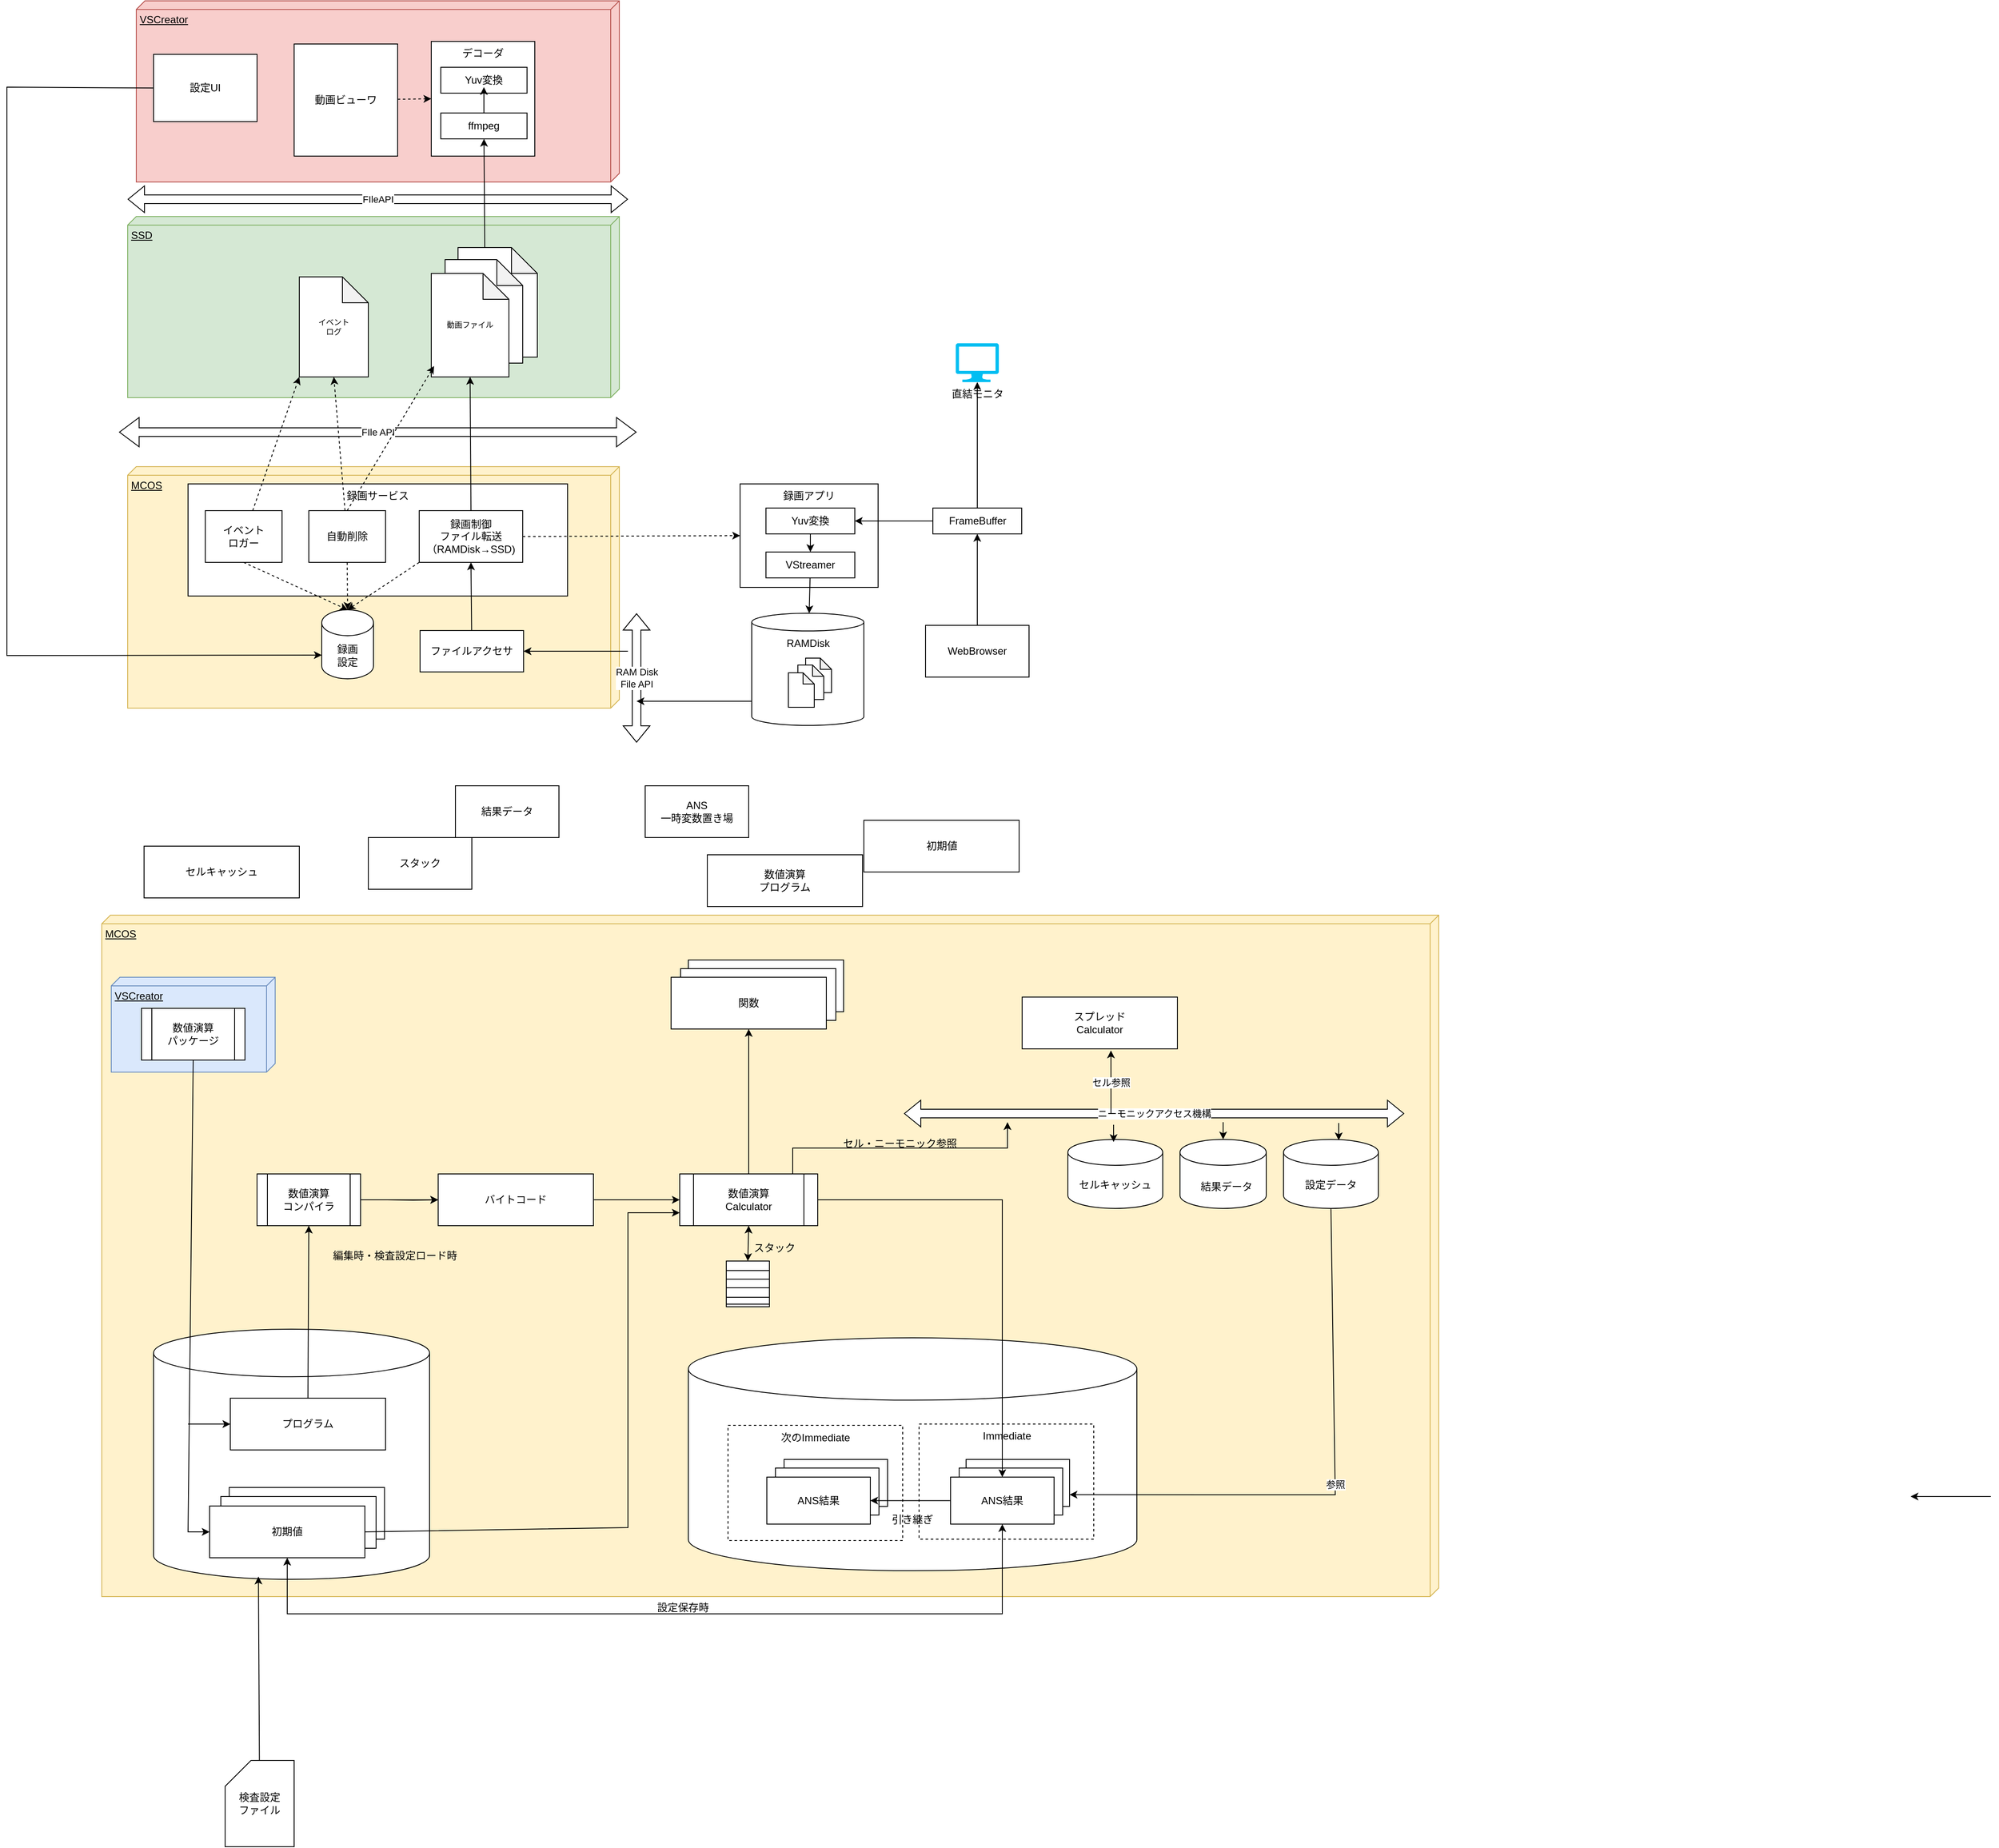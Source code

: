 <mxfile version="27.0.9">
  <diagram name="ページ1" id="sQvZkpDGWBvRYiGQjWFD">
    <mxGraphModel dx="2384" dy="1179" grid="1" gridSize="10" guides="1" tooltips="1" connect="1" arrows="1" fold="1" page="1" pageScale="1" pageWidth="827" pageHeight="1169" math="0" shadow="0">
      <root>
        <mxCell id="0" />
        <mxCell id="1" parent="0" />
        <mxCell id="z3cWCiB7cAhFi7ba4ayj-67" value="MCOS" style="verticalAlign=top;align=left;spacingTop=8;spacingLeft=2;spacingRight=12;shape=cube;size=10;direction=south;fontStyle=4;html=1;whiteSpace=wrap;fillColor=#fff2cc;strokeColor=#d6b656;" parent="1" vertex="1">
          <mxGeometry x="70" y="1070" width="1550" height="790" as="geometry" />
        </mxCell>
        <mxCell id="z3cWCiB7cAhFi7ba4ayj-28" value="" style="shape=cylinder3;whiteSpace=wrap;html=1;boundedLbl=1;backgroundOutline=1;size=36.143;" parent="1" vertex="1">
          <mxGeometry x="750" y="1560" width="520" height="270" as="geometry" />
        </mxCell>
        <mxCell id="z3cWCiB7cAhFi7ba4ayj-61" value="次のImmediate" style="rounded=0;whiteSpace=wrap;html=1;verticalAlign=top;dashed=1;" parent="1" vertex="1">
          <mxGeometry x="796" y="1661.5" width="202.5" height="133.5" as="geometry" />
        </mxCell>
        <mxCell id="z3cWCiB7cAhFi7ba4ayj-59" value="Immediate" style="rounded=0;whiteSpace=wrap;html=1;verticalAlign=top;dashed=1;" parent="1" vertex="1">
          <mxGeometry x="1017.5" y="1660" width="202.5" height="133.5" as="geometry" />
        </mxCell>
        <mxCell id="-WGEHsa4TVuahqUQFX7x-6" value="MCOS" style="verticalAlign=top;align=left;spacingTop=8;spacingLeft=2;spacingRight=12;shape=cube;size=10;direction=south;fontStyle=4;html=1;whiteSpace=wrap;fillColor=#fff2cc;strokeColor=#d6b656;" parent="1" vertex="1">
          <mxGeometry x="100" y="550" width="570" height="280" as="geometry" />
        </mxCell>
        <mxCell id="-WGEHsa4TVuahqUQFX7x-60" value="録画サービス" style="rounded=0;whiteSpace=wrap;html=1;verticalAlign=top;" parent="1" vertex="1">
          <mxGeometry x="170" y="570" width="440" height="130" as="geometry" />
        </mxCell>
        <mxCell id="-WGEHsa4TVuahqUQFX7x-14" value="VSCreator" style="verticalAlign=top;align=left;spacingTop=8;spacingLeft=2;spacingRight=12;shape=cube;size=10;direction=south;fontStyle=4;html=1;whiteSpace=wrap;fillColor=#dae8fc;strokeColor=#6c8ebf;" parent="1" vertex="1">
          <mxGeometry x="81" y="1142" width="190" height="110" as="geometry" />
        </mxCell>
        <mxCell id="-WGEHsa4TVuahqUQFX7x-38" value="録画アプリ" style="rounded=0;whiteSpace=wrap;html=1;verticalAlign=top;" parent="1" vertex="1">
          <mxGeometry x="810" y="570" width="160" height="120" as="geometry" />
        </mxCell>
        <mxCell id="-WGEHsa4TVuahqUQFX7x-1" value="SSD" style="verticalAlign=top;align=left;spacingTop=8;spacingLeft=2;spacingRight=12;shape=cube;size=10;direction=south;fontStyle=4;html=1;whiteSpace=wrap;fillColor=#d5e8d4;strokeColor=#82b366;" parent="1" vertex="1">
          <mxGeometry x="100" y="260" width="570" height="210" as="geometry" />
        </mxCell>
        <mxCell id="-WGEHsa4TVuahqUQFX7x-2" value="" style="shape=note;whiteSpace=wrap;html=1;backgroundOutline=1;darkOpacity=0.05;fontSize=9;" parent="1" vertex="1">
          <mxGeometry x="483" y="296" width="92" height="127" as="geometry" />
        </mxCell>
        <mxCell id="-WGEHsa4TVuahqUQFX7x-3" value="動画ファイル" style="shape=note;whiteSpace=wrap;html=1;backgroundOutline=1;darkOpacity=0.05;fontSize=9;" parent="1" vertex="1">
          <mxGeometry x="468" y="310" width="90" height="120" as="geometry" />
        </mxCell>
        <mxCell id="-WGEHsa4TVuahqUQFX7x-4" value="動画ファイル" style="shape=note;whiteSpace=wrap;html=1;backgroundOutline=1;darkOpacity=0.05;fontSize=9;" parent="1" vertex="1">
          <mxGeometry x="452" y="326" width="90" height="120" as="geometry" />
        </mxCell>
        <mxCell id="-WGEHsa4TVuahqUQFX7x-5" value="イベント&lt;div&gt;ログ&lt;/div&gt;" style="shape=note;whiteSpace=wrap;html=1;backgroundOutline=1;darkOpacity=0.05;fontSize=9;" parent="1" vertex="1">
          <mxGeometry x="299" y="330" width="80" height="116" as="geometry" />
        </mxCell>
        <mxCell id="-WGEHsa4TVuahqUQFX7x-7" value="VSCreator" style="verticalAlign=top;align=left;spacingTop=8;spacingLeft=2;spacingRight=12;shape=cube;size=10;direction=south;fontStyle=4;html=1;whiteSpace=wrap;fillColor=#f8cecc;strokeColor=#b85450;" parent="1" vertex="1">
          <mxGeometry x="110" y="10" width="560" height="210" as="geometry" />
        </mxCell>
        <mxCell id="-WGEHsa4TVuahqUQFX7x-8" value="FIle API" style="shape=flexArrow;endArrow=classic;startArrow=classic;html=1;rounded=0;fillColor=default;endWidth=23.077;endSize=7.262;startWidth=23.077;startSize=7.262;" parent="1" edge="1">
          <mxGeometry width="100" height="100" relative="1" as="geometry">
            <mxPoint x="90" y="510" as="sourcePoint" />
            <mxPoint x="690" y="510" as="targetPoint" />
            <Array as="points" />
          </mxGeometry>
        </mxCell>
        <mxCell id="-WGEHsa4TVuahqUQFX7x-9" value="動画ビューワ" style="rounded=0;whiteSpace=wrap;html=1;" parent="1" vertex="1">
          <mxGeometry x="293" y="60" width="120" height="130" as="geometry" />
        </mxCell>
        <mxCell id="-WGEHsa4TVuahqUQFX7x-10" value="設定UI" style="rounded=0;whiteSpace=wrap;html=1;" parent="1" vertex="1">
          <mxGeometry x="130" y="72" width="120" height="78" as="geometry" />
        </mxCell>
        <mxCell id="-WGEHsa4TVuahqUQFX7x-11" value="録画&lt;div&gt;設定&lt;/div&gt;" style="shape=cylinder3;whiteSpace=wrap;html=1;boundedLbl=1;backgroundOutline=1;size=15;" parent="1" vertex="1">
          <mxGeometry x="325" y="716" width="60" height="80" as="geometry" />
        </mxCell>
        <mxCell id="-WGEHsa4TVuahqUQFX7x-12" value="" style="endArrow=classic;html=1;rounded=0;exitX=0;exitY=0.5;exitDx=0;exitDy=0;entryX=0;entryY=0;entryDx=0;entryDy=52.5;entryPerimeter=0;" parent="1" source="-WGEHsa4TVuahqUQFX7x-10" target="-WGEHsa4TVuahqUQFX7x-11" edge="1">
          <mxGeometry width="50" height="50" relative="1" as="geometry">
            <mxPoint x="90" y="50.0" as="sourcePoint" />
            <mxPoint x="99" y="637.348" as="targetPoint" />
            <Array as="points">
              <mxPoint x="-40" y="110" />
              <mxPoint x="-40" y="769" />
            </Array>
          </mxGeometry>
        </mxCell>
        <mxCell id="-WGEHsa4TVuahqUQFX7x-13" value="録画制御&lt;div&gt;ファイル転送&lt;/div&gt;&lt;div&gt;（RAMDisk→SSD)&lt;/div&gt;" style="rounded=0;whiteSpace=wrap;html=1;" parent="1" vertex="1">
          <mxGeometry x="438" y="601" width="120" height="60" as="geometry" />
        </mxCell>
        <mxCell id="-WGEHsa4TVuahqUQFX7x-15" value="RAM Disk&lt;div&gt;File API&lt;/div&gt;" style="shape=flexArrow;endArrow=classic;startArrow=classic;html=1;rounded=0;" parent="1" edge="1">
          <mxGeometry width="100" height="100" relative="1" as="geometry">
            <mxPoint x="690" y="870" as="sourcePoint" />
            <mxPoint x="690" y="720" as="targetPoint" />
          </mxGeometry>
        </mxCell>
        <mxCell id="-WGEHsa4TVuahqUQFX7x-17" value="WebBrowser" style="rounded=0;whiteSpace=wrap;html=1;" parent="1" vertex="1">
          <mxGeometry x="1025" y="734" width="120" height="60" as="geometry" />
        </mxCell>
        <mxCell id="-WGEHsa4TVuahqUQFX7x-18" value="直結モニタ" style="verticalLabelPosition=bottom;html=1;verticalAlign=top;align=center;strokeColor=none;fillColor=#00BEF2;shape=mxgraph.azure.computer;pointerEvents=1;" parent="1" vertex="1">
          <mxGeometry x="1060" y="407" width="50" height="45" as="geometry" />
        </mxCell>
        <mxCell id="-WGEHsa4TVuahqUQFX7x-19" value="FrameBuffer" style="rounded=0;whiteSpace=wrap;html=1;" parent="1" vertex="1">
          <mxGeometry x="1033.5" y="598" width="103" height="30" as="geometry" />
        </mxCell>
        <mxCell id="-WGEHsa4TVuahqUQFX7x-22" value="Yuv変換" style="rounded=0;whiteSpace=wrap;html=1;" parent="1" vertex="1">
          <mxGeometry x="840" y="598" width="103" height="30" as="geometry" />
        </mxCell>
        <mxCell id="-WGEHsa4TVuahqUQFX7x-23" value="VStreamer" style="rounded=0;whiteSpace=wrap;html=1;" parent="1" vertex="1">
          <mxGeometry x="840" y="649" width="103" height="30" as="geometry" />
        </mxCell>
        <mxCell id="-WGEHsa4TVuahqUQFX7x-25" value="RAMDisk" style="shape=cylinder3;whiteSpace=wrap;html=1;boundedLbl=1;backgroundOutline=1;size=10.231;verticalAlign=top;" parent="1" vertex="1">
          <mxGeometry x="823.5" y="720" width="130" height="130" as="geometry" />
        </mxCell>
        <mxCell id="-WGEHsa4TVuahqUQFX7x-28" value="" style="shape=note;whiteSpace=wrap;html=1;backgroundOutline=1;darkOpacity=0.05;fontSize=9;size=13;" parent="1" vertex="1">
          <mxGeometry x="886" y="772" width="30" height="40" as="geometry" />
        </mxCell>
        <mxCell id="-WGEHsa4TVuahqUQFX7x-30" value="" style="shape=note;whiteSpace=wrap;html=1;backgroundOutline=1;darkOpacity=0.05;fontSize=9;size=13;" parent="1" vertex="1">
          <mxGeometry x="877" y="780" width="30" height="40" as="geometry" />
        </mxCell>
        <mxCell id="-WGEHsa4TVuahqUQFX7x-31" value="" style="shape=note;whiteSpace=wrap;html=1;backgroundOutline=1;darkOpacity=0.05;fontSize=9;size=13;" parent="1" vertex="1">
          <mxGeometry x="866" y="789" width="30" height="40" as="geometry" />
        </mxCell>
        <mxCell id="-WGEHsa4TVuahqUQFX7x-36" value="" style="endArrow=classic;html=1;rounded=0;entryX=0.5;entryY=1;entryDx=0;entryDy=0;exitX=0.5;exitY=0;exitDx=0;exitDy=0;" parent="1" source="-WGEHsa4TVuahqUQFX7x-17" target="-WGEHsa4TVuahqUQFX7x-19" edge="1">
          <mxGeometry width="50" height="50" relative="1" as="geometry">
            <mxPoint x="1080" y="736" as="sourcePoint" />
            <mxPoint x="1130" y="706" as="targetPoint" />
          </mxGeometry>
        </mxCell>
        <mxCell id="-WGEHsa4TVuahqUQFX7x-37" value="" style="endArrow=classic;html=1;rounded=0;exitX=0.5;exitY=0;exitDx=0;exitDy=0;" parent="1" source="-WGEHsa4TVuahqUQFX7x-19" target="-WGEHsa4TVuahqUQFX7x-18" edge="1">
          <mxGeometry width="50" height="50" relative="1" as="geometry">
            <mxPoint x="1095" y="748" as="sourcePoint" />
            <mxPoint x="1095" y="649" as="targetPoint" />
          </mxGeometry>
        </mxCell>
        <mxCell id="-WGEHsa4TVuahqUQFX7x-40" value="" style="endArrow=classic;html=1;rounded=0;entryX=1;entryY=0.5;entryDx=0;entryDy=0;exitX=0;exitY=0.5;exitDx=0;exitDy=0;" parent="1" source="-WGEHsa4TVuahqUQFX7x-19" target="-WGEHsa4TVuahqUQFX7x-22" edge="1">
          <mxGeometry width="50" height="50" relative="1" as="geometry">
            <mxPoint x="1095" y="741" as="sourcePoint" />
            <mxPoint x="1095" y="642" as="targetPoint" />
          </mxGeometry>
        </mxCell>
        <mxCell id="-WGEHsa4TVuahqUQFX7x-41" value="" style="endArrow=classic;html=1;rounded=0;entryX=0.5;entryY=0;entryDx=0;entryDy=0;exitX=0.5;exitY=1;exitDx=0;exitDy=0;" parent="1" source="-WGEHsa4TVuahqUQFX7x-22" target="-WGEHsa4TVuahqUQFX7x-23" edge="1">
          <mxGeometry width="50" height="50" relative="1" as="geometry">
            <mxPoint x="1044" y="623" as="sourcePoint" />
            <mxPoint x="953" y="623" as="targetPoint" />
          </mxGeometry>
        </mxCell>
        <mxCell id="-WGEHsa4TVuahqUQFX7x-42" value="" style="endArrow=classic;html=1;rounded=0;" parent="1" source="-WGEHsa4TVuahqUQFX7x-23" target="-WGEHsa4TVuahqUQFX7x-25" edge="1">
          <mxGeometry width="50" height="50" relative="1" as="geometry">
            <mxPoint x="890" y="690" as="sourcePoint" />
            <mxPoint x="901" y="666" as="targetPoint" />
          </mxGeometry>
        </mxCell>
        <mxCell id="-WGEHsa4TVuahqUQFX7x-43" value="" style="endArrow=classic;html=1;rounded=0;entryX=0;entryY=0.5;entryDx=0;entryDy=0;dashed=1;exitX=1;exitY=0.5;exitDx=0;exitDy=0;" parent="1" source="-WGEHsa4TVuahqUQFX7x-13" target="-WGEHsa4TVuahqUQFX7x-38" edge="1">
          <mxGeometry width="50" height="50" relative="1" as="geometry">
            <mxPoint x="560" y="620" as="sourcePoint" />
            <mxPoint x="540" y="650" as="targetPoint" />
          </mxGeometry>
        </mxCell>
        <mxCell id="-WGEHsa4TVuahqUQFX7x-45" value="" style="endArrow=classic;html=1;rounded=0;exitX=0;exitY=0.5;exitDx=0;exitDy=0;exitPerimeter=0;" parent="1" edge="1">
          <mxGeometry width="50" height="50" relative="1" as="geometry">
            <mxPoint x="823.5" y="822" as="sourcePoint" />
            <mxPoint x="690" y="822" as="targetPoint" />
          </mxGeometry>
        </mxCell>
        <mxCell id="-WGEHsa4TVuahqUQFX7x-46" value="" style="endArrow=classic;html=1;rounded=0;dashed=1;exitX=0;exitY=1;exitDx=0;exitDy=0;entryX=0.5;entryY=0;entryDx=0;entryDy=0;entryPerimeter=0;" parent="1" source="-WGEHsa4TVuahqUQFX7x-13" target="-WGEHsa4TVuahqUQFX7x-11" edge="1">
          <mxGeometry width="50" height="50" relative="1" as="geometry">
            <mxPoint x="370" y="720" as="sourcePoint" />
            <mxPoint x="420" y="670" as="targetPoint" />
          </mxGeometry>
        </mxCell>
        <mxCell id="-WGEHsa4TVuahqUQFX7x-47" value="" style="endArrow=classic;html=1;rounded=0;" parent="1" target="-WGEHsa4TVuahqUQFX7x-48" edge="1">
          <mxGeometry width="50" height="50" relative="1" as="geometry">
            <mxPoint x="680" y="764" as="sourcePoint" />
            <mxPoint x="300" y="920" as="targetPoint" />
          </mxGeometry>
        </mxCell>
        <mxCell id="-WGEHsa4TVuahqUQFX7x-48" value="ファイルアクセサ" style="rounded=0;whiteSpace=wrap;html=1;" parent="1" vertex="1">
          <mxGeometry x="439" y="740" width="120" height="48" as="geometry" />
        </mxCell>
        <mxCell id="-WGEHsa4TVuahqUQFX7x-49" value="" style="endArrow=classic;html=1;rounded=0;entryX=0.5;entryY=1;entryDx=0;entryDy=0;" parent="1" source="-WGEHsa4TVuahqUQFX7x-48" target="-WGEHsa4TVuahqUQFX7x-13" edge="1">
          <mxGeometry width="50" height="50" relative="1" as="geometry">
            <mxPoint x="390" y="930" as="sourcePoint" />
            <mxPoint x="498" y="740" as="targetPoint" />
          </mxGeometry>
        </mxCell>
        <mxCell id="-WGEHsa4TVuahqUQFX7x-50" value="" style="endArrow=classic;html=1;rounded=0;entryX=0.5;entryY=1;entryDx=0;entryDy=0;entryPerimeter=0;exitX=0.5;exitY=0;exitDx=0;exitDy=0;" parent="1" source="-WGEHsa4TVuahqUQFX7x-13" target="-WGEHsa4TVuahqUQFX7x-4" edge="1">
          <mxGeometry width="50" height="50" relative="1" as="geometry">
            <mxPoint x="480" y="590" as="sourcePoint" />
            <mxPoint x="530" y="540" as="targetPoint" />
          </mxGeometry>
        </mxCell>
        <mxCell id="-WGEHsa4TVuahqUQFX7x-51" value="自動削除" style="rounded=0;whiteSpace=wrap;html=1;" parent="1" vertex="1">
          <mxGeometry x="310" y="601" width="89" height="60" as="geometry" />
        </mxCell>
        <mxCell id="-WGEHsa4TVuahqUQFX7x-52" value="" style="endArrow=classic;html=1;rounded=0;dashed=1;entryX=0.5;entryY=1;entryDx=0;entryDy=0;entryPerimeter=0;" parent="1" source="-WGEHsa4TVuahqUQFX7x-51" target="-WGEHsa4TVuahqUQFX7x-5" edge="1">
          <mxGeometry width="50" height="50" relative="1" as="geometry">
            <mxPoint x="448" y="666" as="sourcePoint" />
            <mxPoint x="200" y="753" as="targetPoint" />
          </mxGeometry>
        </mxCell>
        <mxCell id="-WGEHsa4TVuahqUQFX7x-54" value="イベント&lt;div&gt;ロガー&lt;/div&gt;" style="rounded=0;whiteSpace=wrap;html=1;" parent="1" vertex="1">
          <mxGeometry x="190" y="601" width="89" height="60" as="geometry" />
        </mxCell>
        <mxCell id="-WGEHsa4TVuahqUQFX7x-55" value="" style="endArrow=classic;html=1;rounded=0;dashed=1;entryX=0.036;entryY=0.895;entryDx=0;entryDy=0;entryPerimeter=0;exitX=0.5;exitY=0;exitDx=0;exitDy=0;" parent="1" source="-WGEHsa4TVuahqUQFX7x-51" target="-WGEHsa4TVuahqUQFX7x-4" edge="1">
          <mxGeometry width="50" height="50" relative="1" as="geometry">
            <mxPoint x="350" y="590" as="sourcePoint" />
            <mxPoint x="349" y="456" as="targetPoint" />
          </mxGeometry>
        </mxCell>
        <mxCell id="-WGEHsa4TVuahqUQFX7x-57" value="" style="endArrow=classic;html=1;rounded=0;dashed=1;entryX=0;entryY=1;entryDx=0;entryDy=0;entryPerimeter=0;" parent="1" source="-WGEHsa4TVuahqUQFX7x-54" target="-WGEHsa4TVuahqUQFX7x-5" edge="1">
          <mxGeometry width="50" height="50" relative="1" as="geometry">
            <mxPoint x="362" y="600" as="sourcePoint" />
            <mxPoint x="349" y="456" as="targetPoint" />
          </mxGeometry>
        </mxCell>
        <mxCell id="-WGEHsa4TVuahqUQFX7x-62" value="デコーダ" style="rounded=0;whiteSpace=wrap;html=1;verticalAlign=top;" parent="1" vertex="1">
          <mxGeometry x="452" y="57" width="120" height="133" as="geometry" />
        </mxCell>
        <mxCell id="-WGEHsa4TVuahqUQFX7x-63" value="ffmpeg" style="rounded=0;whiteSpace=wrap;html=1;" parent="1" vertex="1">
          <mxGeometry x="463" y="140" width="100" height="30" as="geometry" />
        </mxCell>
        <mxCell id="-WGEHsa4TVuahqUQFX7x-64" value="Yuv変換" style="rounded=0;whiteSpace=wrap;html=1;" parent="1" vertex="1">
          <mxGeometry x="463" y="87" width="100" height="30" as="geometry" />
        </mxCell>
        <mxCell id="-WGEHsa4TVuahqUQFX7x-66" value="" style="endArrow=classic;html=1;rounded=0;dashed=1;exitX=0.5;exitY=1;exitDx=0;exitDy=0;entryX=0.5;entryY=0;entryDx=0;entryDy=0;entryPerimeter=0;" parent="1" source="-WGEHsa4TVuahqUQFX7x-51" target="-WGEHsa4TVuahqUQFX7x-11" edge="1">
          <mxGeometry width="50" height="50" relative="1" as="geometry">
            <mxPoint x="448" y="671" as="sourcePoint" />
            <mxPoint x="269" y="752" as="targetPoint" />
          </mxGeometry>
        </mxCell>
        <mxCell id="-WGEHsa4TVuahqUQFX7x-67" value="" style="endArrow=classic;html=1;rounded=0;dashed=1;exitX=0.5;exitY=1;exitDx=0;exitDy=0;entryX=0.5;entryY=0;entryDx=0;entryDy=0;entryPerimeter=0;" parent="1" source="-WGEHsa4TVuahqUQFX7x-54" target="-WGEHsa4TVuahqUQFX7x-11" edge="1">
          <mxGeometry width="50" height="50" relative="1" as="geometry">
            <mxPoint x="365" y="671" as="sourcePoint" />
            <mxPoint x="269" y="741" as="targetPoint" />
          </mxGeometry>
        </mxCell>
        <mxCell id="-WGEHsa4TVuahqUQFX7x-69" value="FIleAPI" style="shape=flexArrow;endArrow=classic;startArrow=classic;html=1;rounded=0;fillColor=default;" parent="1" edge="1">
          <mxGeometry width="100" height="100" relative="1" as="geometry">
            <mxPoint x="100" y="240" as="sourcePoint" />
            <mxPoint x="680" y="240" as="targetPoint" />
          </mxGeometry>
        </mxCell>
        <mxCell id="-WGEHsa4TVuahqUQFX7x-61" value="" style="endArrow=classic;html=1;rounded=0;exitX=0;exitY=0;exitDx=31;exitDy=0;exitPerimeter=0;" parent="1" source="-WGEHsa4TVuahqUQFX7x-2" target="-WGEHsa4TVuahqUQFX7x-63" edge="1">
          <mxGeometry width="50" height="50" relative="1" as="geometry">
            <mxPoint x="508" y="611" as="sourcePoint" />
            <mxPoint x="507" y="456" as="targetPoint" />
          </mxGeometry>
        </mxCell>
        <mxCell id="-WGEHsa4TVuahqUQFX7x-71" value="" style="endArrow=classic;html=1;rounded=0;exitX=0.5;exitY=0;exitDx=0;exitDy=0;entryX=0.5;entryY=0.767;entryDx=0;entryDy=0;entryPerimeter=0;" parent="1" source="-WGEHsa4TVuahqUQFX7x-63" target="-WGEHsa4TVuahqUQFX7x-64" edge="1">
          <mxGeometry width="50" height="50" relative="1" as="geometry">
            <mxPoint x="520" y="150" as="sourcePoint" />
            <mxPoint x="500" y="102" as="targetPoint" />
            <Array as="points" />
          </mxGeometry>
        </mxCell>
        <mxCell id="-WGEHsa4TVuahqUQFX7x-72" value="" style="endArrow=classic;html=1;rounded=0;dashed=1;entryX=0;entryY=0.5;entryDx=0;entryDy=0;" parent="1" source="-WGEHsa4TVuahqUQFX7x-9" target="-WGEHsa4TVuahqUQFX7x-62" edge="1">
          <mxGeometry width="50" height="50" relative="1" as="geometry">
            <mxPoint x="365" y="611" as="sourcePoint" />
            <mxPoint x="465" y="443" as="targetPoint" />
          </mxGeometry>
        </mxCell>
        <mxCell id="z3cWCiB7cAhFi7ba4ayj-1" value="スプレッド&lt;br&gt;&lt;div&gt;Calculator&lt;/div&gt;" style="rounded=0;whiteSpace=wrap;html=1;" parent="1" vertex="1">
          <mxGeometry x="1137" y="1165" width="180" height="60" as="geometry" />
        </mxCell>
        <mxCell id="z3cWCiB7cAhFi7ba4ayj-3" value="セルキャッシュ" style="rounded=0;whiteSpace=wrap;html=1;" parent="1" vertex="1">
          <mxGeometry x="119" y="990" width="180" height="60" as="geometry" />
        </mxCell>
        <mxCell id="z3cWCiB7cAhFi7ba4ayj-4" value="スタック" style="rounded=0;whiteSpace=wrap;html=1;" parent="1" vertex="1">
          <mxGeometry x="379" y="980" width="120" height="60" as="geometry" />
        </mxCell>
        <mxCell id="z3cWCiB7cAhFi7ba4ayj-22" value="" style="edgeStyle=orthogonalEdgeStyle;rounded=0;orthogonalLoop=1;jettySize=auto;html=1;" parent="1" target="z3cWCiB7cAhFi7ba4ayj-15" edge="1">
          <mxGeometry relative="1" as="geometry">
            <mxPoint x="401" y="1400" as="sourcePoint" />
          </mxGeometry>
        </mxCell>
        <mxCell id="z3cWCiB7cAhFi7ba4ayj-6" value="数値演算&lt;div&gt;プログラム&lt;/div&gt;" style="rounded=0;whiteSpace=wrap;html=1;" parent="1" vertex="1">
          <mxGeometry x="772" y="1000" width="180" height="60" as="geometry" />
        </mxCell>
        <mxCell id="z3cWCiB7cAhFi7ba4ayj-8" value="初期値" style="rounded=0;whiteSpace=wrap;html=1;" parent="1" vertex="1">
          <mxGeometry x="953.5" y="960" width="180" height="60" as="geometry" />
        </mxCell>
        <mxCell id="z3cWCiB7cAhFi7ba4ayj-9" value="ANS&lt;div&gt;一時変数置き場&lt;/div&gt;" style="rounded=0;whiteSpace=wrap;html=1;" parent="1" vertex="1">
          <mxGeometry x="700" y="920" width="120" height="60" as="geometry" />
        </mxCell>
        <mxCell id="z3cWCiB7cAhFi7ba4ayj-10" value="結果データ" style="rounded=0;whiteSpace=wrap;html=1;" parent="1" vertex="1">
          <mxGeometry x="480" y="920" width="120" height="60" as="geometry" />
        </mxCell>
        <mxCell id="z3cWCiB7cAhFi7ba4ayj-24" value="" style="edgeStyle=orthogonalEdgeStyle;rounded=0;orthogonalLoop=1;jettySize=auto;html=1;entryX=0;entryY=0.5;entryDx=0;entryDy=0;entryPerimeter=0;exitX=1;exitY=0.5;exitDx=0;exitDy=0;" parent="1" source="z3cWCiB7cAhFi7ba4ayj-15" target="z3cWCiB7cAhFi7ba4ayj-64" edge="1">
          <mxGeometry relative="1" as="geometry">
            <mxPoint x="736.0" y="1400" as="targetPoint" />
          </mxGeometry>
        </mxCell>
        <mxCell id="z3cWCiB7cAhFi7ba4ayj-15" value="バイトコード" style="rounded=0;whiteSpace=wrap;html=1;" parent="1" vertex="1">
          <mxGeometry x="460" y="1370" width="180" height="60" as="geometry" />
        </mxCell>
        <mxCell id="z3cWCiB7cAhFi7ba4ayj-18" value="" style="endArrow=classic;html=1;rounded=0;exitX=1;exitY=0.5;exitDx=0;exitDy=0;entryX=0;entryY=0.5;entryDx=0;entryDy=0;" parent="1" source="z3cWCiB7cAhFi7ba4ayj-62" target="z3cWCiB7cAhFi7ba4ayj-15" edge="1">
          <mxGeometry width="50" height="50" relative="1" as="geometry">
            <mxPoint x="401" y="1400" as="sourcePoint" />
            <mxPoint x="600" y="1400" as="targetPoint" />
          </mxGeometry>
        </mxCell>
        <mxCell id="z3cWCiB7cAhFi7ba4ayj-26" value="" style="shape=cylinder3;whiteSpace=wrap;html=1;boundedLbl=1;backgroundOutline=1;size=27.571;" parent="1" vertex="1">
          <mxGeometry x="130" y="1550" width="320" height="290" as="geometry" />
        </mxCell>
        <mxCell id="z3cWCiB7cAhFi7ba4ayj-14" value="プログラム" style="rounded=0;whiteSpace=wrap;html=1;" parent="1" vertex="1">
          <mxGeometry x="219" y="1630" width="180" height="60" as="geometry" />
        </mxCell>
        <mxCell id="z3cWCiB7cAhFi7ba4ayj-16" value="" style="endArrow=classic;html=1;rounded=0;exitX=0.5;exitY=0;exitDx=0;exitDy=0;entryX=0.5;entryY=1;entryDx=0;entryDy=0;" parent="1" source="z3cWCiB7cAhFi7ba4ayj-14" target="z3cWCiB7cAhFi7ba4ayj-62" edge="1">
          <mxGeometry width="50" height="50" relative="1" as="geometry">
            <mxPoint x="252" y="1440" as="sourcePoint" />
            <mxPoint x="311" y="1430" as="targetPoint" />
          </mxGeometry>
        </mxCell>
        <mxCell id="z3cWCiB7cAhFi7ba4ayj-7" value="初期値" style="rounded=0;whiteSpace=wrap;html=1;" parent="1" vertex="1">
          <mxGeometry x="217.75" y="1733.5" width="180" height="60" as="geometry" />
        </mxCell>
        <mxCell id="z3cWCiB7cAhFi7ba4ayj-12" value="初期値" style="rounded=0;whiteSpace=wrap;html=1;" parent="1" vertex="1">
          <mxGeometry x="208" y="1744" width="180" height="60" as="geometry" />
        </mxCell>
        <mxCell id="z3cWCiB7cAhFi7ba4ayj-13" value="初期値" style="rounded=0;whiteSpace=wrap;html=1;" parent="1" vertex="1">
          <mxGeometry x="195" y="1755" width="180" height="60" as="geometry" />
        </mxCell>
        <mxCell id="z3cWCiB7cAhFi7ba4ayj-25" value="" style="endArrow=classic;html=1;rounded=0;exitX=1;exitY=0.5;exitDx=0;exitDy=0;entryX=0;entryY=0.75;entryDx=0;entryDy=0;" parent="1" source="z3cWCiB7cAhFi7ba4ayj-13" target="z3cWCiB7cAhFi7ba4ayj-64" edge="1">
          <mxGeometry width="50" height="50" relative="1" as="geometry">
            <mxPoint x="390" y="1630" as="sourcePoint" />
            <mxPoint x="736.0" y="1415" as="targetPoint" />
            <Array as="points">
              <mxPoint x="680" y="1780" />
              <mxPoint x="680" y="1580" />
              <mxPoint x="680" y="1415" />
            </Array>
          </mxGeometry>
        </mxCell>
        <mxCell id="z3cWCiB7cAhFi7ba4ayj-29" value="関数" style="rounded=0;whiteSpace=wrap;html=1;" parent="1" vertex="1">
          <mxGeometry x="750" y="1122" width="180" height="60" as="geometry" />
        </mxCell>
        <mxCell id="z3cWCiB7cAhFi7ba4ayj-30" value="関数" style="rounded=0;whiteSpace=wrap;html=1;" parent="1" vertex="1">
          <mxGeometry x="741" y="1132" width="180" height="60" as="geometry" />
        </mxCell>
        <mxCell id="z3cWCiB7cAhFi7ba4ayj-31" value="関数" style="rounded=0;whiteSpace=wrap;html=1;" parent="1" vertex="1">
          <mxGeometry x="730" y="1142" width="180" height="60" as="geometry" />
        </mxCell>
        <mxCell id="z3cWCiB7cAhFi7ba4ayj-32" value="" style="endArrow=classic;html=1;rounded=0;entryX=0.5;entryY=1;entryDx=0;entryDy=0;exitX=0.5;exitY=0;exitDx=0;exitDy=0;" parent="1" source="z3cWCiB7cAhFi7ba4ayj-64" target="z3cWCiB7cAhFi7ba4ayj-31" edge="1">
          <mxGeometry width="50" height="50" relative="1" as="geometry">
            <mxPoint x="826.0" y="1370" as="sourcePoint" />
            <mxPoint x="900" y="1480" as="targetPoint" />
          </mxGeometry>
        </mxCell>
        <mxCell id="z3cWCiB7cAhFi7ba4ayj-33" value="ANS結果" style="rounded=0;whiteSpace=wrap;html=1;" parent="1" vertex="1">
          <mxGeometry x="1072" y="1701" width="120" height="54.5" as="geometry" />
        </mxCell>
        <mxCell id="z3cWCiB7cAhFi7ba4ayj-34" value="ANS結果" style="rounded=0;whiteSpace=wrap;html=1;" parent="1" vertex="1">
          <mxGeometry x="1064" y="1711" width="120" height="54.5" as="geometry" />
        </mxCell>
        <mxCell id="z3cWCiB7cAhFi7ba4ayj-35" value="ANS結果" style="rounded=0;whiteSpace=wrap;html=1;" parent="1" vertex="1">
          <mxGeometry x="1054" y="1721.5" width="120" height="54.5" as="geometry" />
        </mxCell>
        <mxCell id="z3cWCiB7cAhFi7ba4ayj-39" value="" style="endArrow=classic;html=1;rounded=0;exitX=1;exitY=0.5;exitDx=0;exitDy=0;entryX=0.5;entryY=0;entryDx=0;entryDy=0;" parent="1" source="z3cWCiB7cAhFi7ba4ayj-64" target="z3cWCiB7cAhFi7ba4ayj-35" edge="1">
          <mxGeometry width="50" height="50" relative="1" as="geometry">
            <mxPoint x="916.0" y="1400" as="sourcePoint" />
            <mxPoint x="1140" y="1380" as="targetPoint" />
            <Array as="points">
              <mxPoint x="1114" y="1400" />
            </Array>
          </mxGeometry>
        </mxCell>
        <mxCell id="z3cWCiB7cAhFi7ba4ayj-40" value="ANS結果" style="rounded=0;whiteSpace=wrap;html=1;" parent="1" vertex="1">
          <mxGeometry x="861" y="1701" width="120" height="54.5" as="geometry" />
        </mxCell>
        <mxCell id="z3cWCiB7cAhFi7ba4ayj-41" value="ANS結果" style="rounded=0;whiteSpace=wrap;html=1;" parent="1" vertex="1">
          <mxGeometry x="851" y="1711" width="120" height="54.5" as="geometry" />
        </mxCell>
        <mxCell id="z3cWCiB7cAhFi7ba4ayj-42" value="ANS結果" style="rounded=0;whiteSpace=wrap;html=1;" parent="1" vertex="1">
          <mxGeometry x="841" y="1721.5" width="120" height="54.5" as="geometry" />
        </mxCell>
        <mxCell id="z3cWCiB7cAhFi7ba4ayj-46" value="" style="endArrow=classic;html=1;rounded=0;exitX=0.75;exitY=0;exitDx=0;exitDy=0;" parent="1" edge="1">
          <mxGeometry width="50" height="50" relative="1" as="geometry">
            <mxPoint x="871.0" y="1370" as="sourcePoint" />
            <mxPoint x="1120" y="1310" as="targetPoint" />
            <Array as="points">
              <mxPoint x="871" y="1340" />
              <mxPoint x="1120" y="1340" />
            </Array>
          </mxGeometry>
        </mxCell>
        <mxCell id="z3cWCiB7cAhFi7ba4ayj-47" value="ニーモニックアクセス機構" style="shape=flexArrow;endArrow=classic;startArrow=classic;html=1;rounded=0;fillColor=default;" parent="1" edge="1">
          <mxGeometry width="100" height="100" relative="1" as="geometry">
            <mxPoint x="1000" y="1300" as="sourcePoint" />
            <mxPoint x="1580" y="1300" as="targetPoint" />
          </mxGeometry>
        </mxCell>
        <mxCell id="z3cWCiB7cAhFi7ba4ayj-48" value="セル参照" style="endArrow=classic;html=1;rounded=0;entryX=0.572;entryY=1.031;entryDx=0;entryDy=0;entryPerimeter=0;" parent="1" target="z3cWCiB7cAhFi7ba4ayj-1" edge="1">
          <mxGeometry width="50" height="50" relative="1" as="geometry">
            <mxPoint x="1240" y="1300" as="sourcePoint" />
            <mxPoint x="1340" y="1360" as="targetPoint" />
          </mxGeometry>
        </mxCell>
        <mxCell id="z3cWCiB7cAhFi7ba4ayj-49" value="" style="shape=cylinder3;whiteSpace=wrap;html=1;boundedLbl=1;backgroundOutline=1;size=15;" parent="1" vertex="1">
          <mxGeometry x="1320" y="1330" width="100" height="80" as="geometry" />
        </mxCell>
        <mxCell id="z3cWCiB7cAhFi7ba4ayj-50" value="結果データ" style="text;strokeColor=none;align=center;fillColor=none;html=1;verticalAlign=middle;whiteSpace=wrap;rounded=0;" parent="1" vertex="1">
          <mxGeometry x="1324" y="1370" width="100" height="30" as="geometry" />
        </mxCell>
        <mxCell id="z3cWCiB7cAhFi7ba4ayj-51" value="設定データ" style="shape=cylinder3;whiteSpace=wrap;html=1;boundedLbl=1;backgroundOutline=1;size=15;" parent="1" vertex="1">
          <mxGeometry x="1440" y="1330" width="110" height="80" as="geometry" />
        </mxCell>
        <mxCell id="z3cWCiB7cAhFi7ba4ayj-52" value="" style="endArrow=classic;html=1;rounded=0;" parent="1" target="z3cWCiB7cAhFi7ba4ayj-49" edge="1">
          <mxGeometry width="50" height="50" relative="1" as="geometry">
            <mxPoint x="1370" y="1310" as="sourcePoint" />
            <mxPoint x="1410" y="1420" as="targetPoint" />
          </mxGeometry>
        </mxCell>
        <mxCell id="z3cWCiB7cAhFi7ba4ayj-53" value="" style="endArrow=classic;html=1;rounded=0;" parent="1" edge="1">
          <mxGeometry width="50" height="50" relative="1" as="geometry">
            <mxPoint x="1504" y="1311" as="sourcePoint" />
            <mxPoint x="1504" y="1331" as="targetPoint" />
          </mxGeometry>
        </mxCell>
        <mxCell id="z3cWCiB7cAhFi7ba4ayj-54" value="セル・ニーモニック参照" style="text;html=1;align=center;verticalAlign=middle;whiteSpace=wrap;rounded=0;" parent="1" vertex="1">
          <mxGeometry x="921" y="1320" width="149" height="30" as="geometry" />
        </mxCell>
        <mxCell id="z3cWCiB7cAhFi7ba4ayj-56" value="" style="endArrow=classic;html=1;rounded=0;entryX=1;entryY=0.5;entryDx=0;entryDy=0;exitX=0;exitY=0.5;exitDx=0;exitDy=0;" parent="1" edge="1">
          <mxGeometry width="50" height="50" relative="1" as="geometry">
            <mxPoint x="2260" y="1744" as="sourcePoint" />
            <mxPoint x="2167.0" y="1744" as="targetPoint" />
          </mxGeometry>
        </mxCell>
        <mxCell id="z3cWCiB7cAhFi7ba4ayj-62" value="数値演算&lt;div&gt;コンパイラ&lt;/div&gt;" style="shape=process;whiteSpace=wrap;html=1;backgroundOutline=1;" parent="1" vertex="1">
          <mxGeometry x="250" y="1370" width="120" height="60" as="geometry" />
        </mxCell>
        <mxCell id="z3cWCiB7cAhFi7ba4ayj-64" value="数値演算&lt;div&gt;Calculator&lt;/div&gt;" style="shape=process;whiteSpace=wrap;html=1;backgroundOutline=1;" parent="1" vertex="1">
          <mxGeometry x="740" y="1370" width="160" height="60" as="geometry" />
        </mxCell>
        <mxCell id="z3cWCiB7cAhFi7ba4ayj-73" value="" style="group" parent="1" vertex="1" connectable="0">
          <mxGeometry x="794" y="1471" width="50" height="53" as="geometry" />
        </mxCell>
        <mxCell id="z3cWCiB7cAhFi7ba4ayj-68" value="" style="rounded=0;whiteSpace=wrap;html=1;" parent="z3cWCiB7cAhFi7ba4ayj-73" vertex="1">
          <mxGeometry width="50" height="22" as="geometry" />
        </mxCell>
        <mxCell id="z3cWCiB7cAhFi7ba4ayj-69" value="" style="rounded=0;whiteSpace=wrap;html=1;" parent="z3cWCiB7cAhFi7ba4ayj-73" vertex="1">
          <mxGeometry y="11" width="50" height="22" as="geometry" />
        </mxCell>
        <mxCell id="z3cWCiB7cAhFi7ba4ayj-70" value="" style="rounded=0;whiteSpace=wrap;html=1;" parent="z3cWCiB7cAhFi7ba4ayj-73" vertex="1">
          <mxGeometry y="21" width="50" height="22" as="geometry" />
        </mxCell>
        <mxCell id="z3cWCiB7cAhFi7ba4ayj-71" value="" style="rounded=0;whiteSpace=wrap;html=1;" parent="z3cWCiB7cAhFi7ba4ayj-73" vertex="1">
          <mxGeometry y="31" width="50" height="22" as="geometry" />
        </mxCell>
        <mxCell id="z3cWCiB7cAhFi7ba4ayj-72" value="" style="rounded=0;whiteSpace=wrap;html=1;" parent="z3cWCiB7cAhFi7ba4ayj-73" vertex="1">
          <mxGeometry y="42" width="50" height="8" as="geometry" />
        </mxCell>
        <mxCell id="z3cWCiB7cAhFi7ba4ayj-74" value="" style="endArrow=classic;startArrow=classic;html=1;rounded=0;entryX=0.5;entryY=1;entryDx=0;entryDy=0;exitX=0.5;exitY=0;exitDx=0;exitDy=0;" parent="1" source="z3cWCiB7cAhFi7ba4ayj-68" target="z3cWCiB7cAhFi7ba4ayj-64" edge="1">
          <mxGeometry width="50" height="50" relative="1" as="geometry">
            <mxPoint x="810" y="1470" as="sourcePoint" />
            <mxPoint x="860" y="1420" as="targetPoint" />
          </mxGeometry>
        </mxCell>
        <mxCell id="z3cWCiB7cAhFi7ba4ayj-75" value="スタック" style="text;html=1;align=center;verticalAlign=middle;whiteSpace=wrap;rounded=0;" parent="1" vertex="1">
          <mxGeometry x="820" y="1441" width="60" height="30" as="geometry" />
        </mxCell>
        <mxCell id="z3cWCiB7cAhFi7ba4ayj-76" value="セルキャッシュ" style="shape=cylinder3;whiteSpace=wrap;html=1;boundedLbl=1;backgroundOutline=1;size=15;" parent="1" vertex="1">
          <mxGeometry x="1190" y="1330" width="110" height="80" as="geometry" />
        </mxCell>
        <mxCell id="z3cWCiB7cAhFi7ba4ayj-77" value="" style="endArrow=classic;html=1;rounded=0;" parent="1" edge="1">
          <mxGeometry width="50" height="50" relative="1" as="geometry">
            <mxPoint x="1243" y="1313" as="sourcePoint" />
            <mxPoint x="1243" y="1333" as="targetPoint" />
          </mxGeometry>
        </mxCell>
        <mxCell id="z3cWCiB7cAhFi7ba4ayj-78" value="数値演算&lt;div&gt;パッケージ&lt;/div&gt;" style="shape=process;whiteSpace=wrap;html=1;backgroundOutline=1;" parent="1" vertex="1">
          <mxGeometry x="116" y="1178" width="120" height="60" as="geometry" />
        </mxCell>
        <mxCell id="z3cWCiB7cAhFi7ba4ayj-80" value="" style="endArrow=classic;html=1;rounded=0;entryX=0;entryY=0.5;entryDx=0;entryDy=0;exitX=0.5;exitY=1;exitDx=0;exitDy=0;" parent="1" source="z3cWCiB7cAhFi7ba4ayj-78" target="z3cWCiB7cAhFi7ba4ayj-13" edge="1">
          <mxGeometry width="50" height="50" relative="1" as="geometry">
            <mxPoint x="-50" y="1597" as="sourcePoint" />
            <mxPoint x="229" y="1670" as="targetPoint" />
            <Array as="points">
              <mxPoint x="170" y="1785" />
            </Array>
          </mxGeometry>
        </mxCell>
        <mxCell id="z3cWCiB7cAhFi7ba4ayj-81" value="編集時・検査設定ロード時" style="text;html=1;align=center;verticalAlign=middle;whiteSpace=wrap;rounded=0;" parent="1" vertex="1">
          <mxGeometry x="310" y="1450" width="200" height="30" as="geometry" />
        </mxCell>
        <mxCell id="z3cWCiB7cAhFi7ba4ayj-82" value="設定保存時" style="text;html=1;align=center;verticalAlign=middle;whiteSpace=wrap;rounded=0;" parent="1" vertex="1">
          <mxGeometry x="644" y="1858" width="200" height="30" as="geometry" />
        </mxCell>
        <mxCell id="z3cWCiB7cAhFi7ba4ayj-85" value="引き継ぎ" style="text;html=1;align=center;verticalAlign=middle;whiteSpace=wrap;rounded=0;" parent="1" vertex="1">
          <mxGeometry x="950" y="1755.5" width="120" height="30" as="geometry" />
        </mxCell>
        <mxCell id="z3cWCiB7cAhFi7ba4ayj-87" value="" style="endArrow=classic;html=1;rounded=0;entryX=1;entryY=0.5;entryDx=0;entryDy=0;exitX=0;exitY=0.5;exitDx=0;exitDy=0;" parent="1" source="z3cWCiB7cAhFi7ba4ayj-35" target="z3cWCiB7cAhFi7ba4ayj-42" edge="1">
          <mxGeometry width="50" height="50" relative="1" as="geometry">
            <mxPoint x="1390" y="1800" as="sourcePoint" />
            <mxPoint x="1440" y="1750" as="targetPoint" />
          </mxGeometry>
        </mxCell>
        <mxCell id="z3cWCiB7cAhFi7ba4ayj-90" value="" style="endArrow=classic;startArrow=classic;html=1;rounded=0;exitX=0.5;exitY=1;exitDx=0;exitDy=0;entryX=0.5;entryY=1;entryDx=0;entryDy=0;" parent="1" source="z3cWCiB7cAhFi7ba4ayj-13" target="z3cWCiB7cAhFi7ba4ayj-35" edge="1">
          <mxGeometry width="50" height="50" relative="1" as="geometry">
            <mxPoint x="370" y="1940" as="sourcePoint" />
            <mxPoint x="420" y="1890" as="targetPoint" />
            <Array as="points">
              <mxPoint x="285" y="1880" />
              <mxPoint x="1114" y="1880" />
            </Array>
          </mxGeometry>
        </mxCell>
        <mxCell id="z3cWCiB7cAhFi7ba4ayj-91" value="" style="endArrow=classic;html=1;rounded=0;entryX=0;entryY=0.5;entryDx=0;entryDy=0;" parent="1" target="z3cWCiB7cAhFi7ba4ayj-14" edge="1">
          <mxGeometry width="50" height="50" relative="1" as="geometry">
            <mxPoint x="170" y="1660" as="sourcePoint" />
            <mxPoint x="210" y="1650" as="targetPoint" />
          </mxGeometry>
        </mxCell>
        <mxCell id="trpGW016uROblSR_it39-1" value="検査設定&lt;div&gt;ファイル&lt;/div&gt;" style="shape=card;whiteSpace=wrap;html=1;" vertex="1" parent="1">
          <mxGeometry x="213" y="2050" width="80" height="100" as="geometry" />
        </mxCell>
        <mxCell id="trpGW016uROblSR_it39-2" value="" style="endArrow=classic;html=1;rounded=0;entryX=0.38;entryY=0.989;entryDx=0;entryDy=0;entryPerimeter=0;" edge="1" parent="1" source="trpGW016uROblSR_it39-1" target="z3cWCiB7cAhFi7ba4ayj-26">
          <mxGeometry width="50" height="50" relative="1" as="geometry">
            <mxPoint x="170" y="1910" as="sourcePoint" />
            <mxPoint x="220" y="1860" as="targetPoint" />
          </mxGeometry>
        </mxCell>
        <mxCell id="trpGW016uROblSR_it39-3" value="参照" style="endArrow=classic;html=1;rounded=0;exitX=0.5;exitY=1;exitDx=0;exitDy=0;exitPerimeter=0;entryX=1;entryY=0.75;entryDx=0;entryDy=0;" edge="1" parent="1" source="z3cWCiB7cAhFi7ba4ayj-51" target="z3cWCiB7cAhFi7ba4ayj-33">
          <mxGeometry width="50" height="50" relative="1" as="geometry">
            <mxPoint x="1520" y="1550" as="sourcePoint" />
            <mxPoint x="1570" y="1500" as="targetPoint" />
            <Array as="points">
              <mxPoint x="1500" y="1742" />
            </Array>
          </mxGeometry>
        </mxCell>
      </root>
    </mxGraphModel>
  </diagram>
</mxfile>
